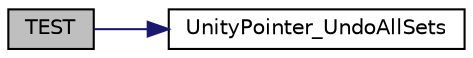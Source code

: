 digraph "TEST"
{
  edge [fontname="Helvetica",fontsize="10",labelfontname="Helvetica",labelfontsize="10"];
  node [fontname="Helvetica",fontsize="10",shape=record];
  rankdir="LR";
  Node2 [label="TEST",height=0.2,width=0.4,color="black", fillcolor="grey75", style="filled", fontcolor="black"];
  Node2 -> Node3 [color="midnightblue",fontsize="10",style="solid",fontname="Helvetica"];
  Node3 [label="UnityPointer_UndoAllSets",height=0.2,width=0.4,color="black", fillcolor="white", style="filled",URL="$unity__fixture_8c.html#a378369455928df4fd5101722645953c6"];
}
